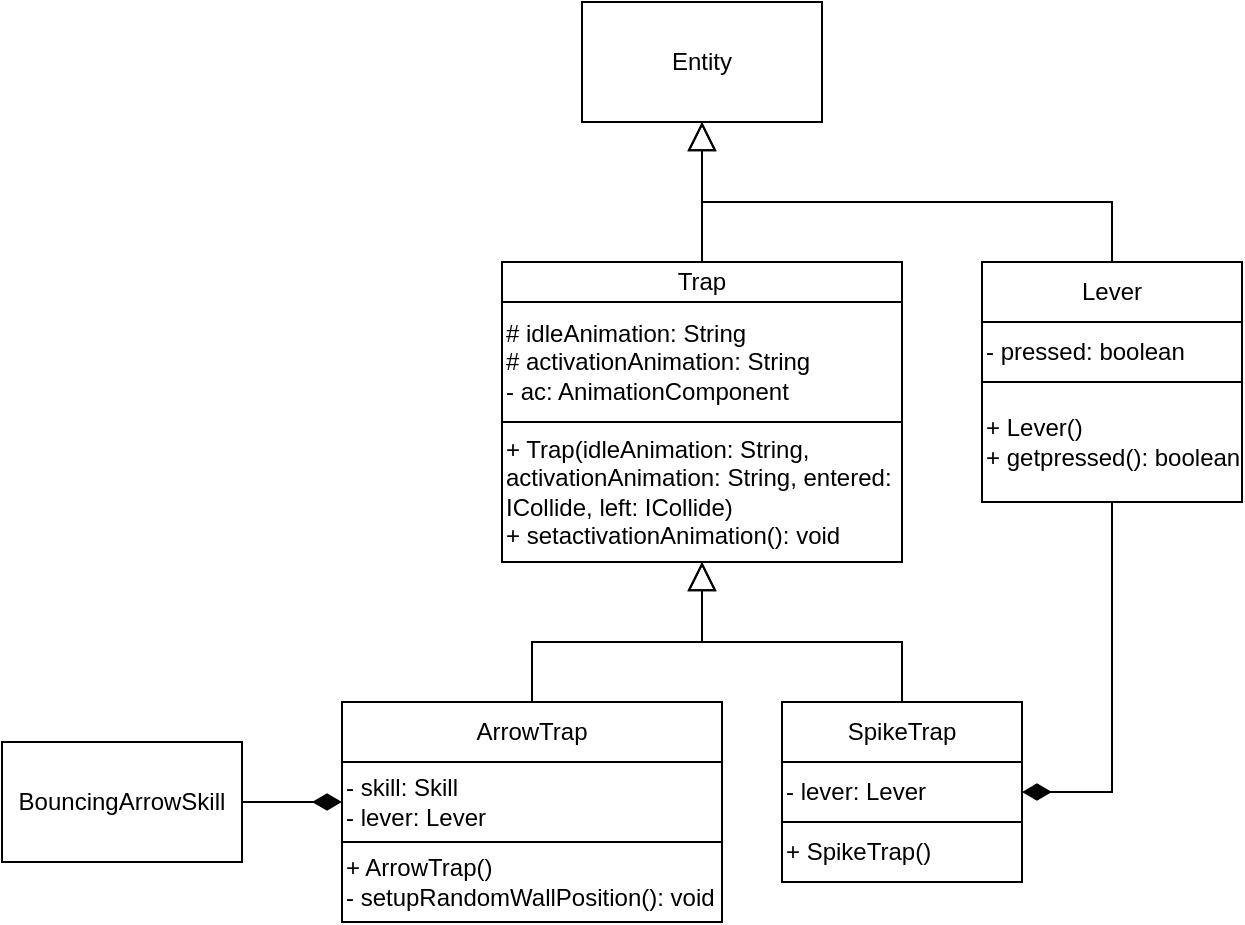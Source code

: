 <mxfile version="21.3.2">
  <diagram name="Seite-1" id="xPqZ9cKaqRI0z6hkNQuW">
    <mxGraphModel dx="961" dy="523" grid="1" gridSize="10" guides="1" tooltips="1" connect="1" arrows="1" fold="1" page="1" pageScale="1" pageWidth="827" pageHeight="1169" math="0" shadow="0">
      <root>
        <mxCell id="0" />
        <mxCell id="1" parent="0" />
        <mxCell id="MJCjCd4tkhjSfopSxuoc-7" style="edgeStyle=orthogonalEdgeStyle;rounded=0;orthogonalLoop=1;jettySize=auto;html=1;exitX=0.5;exitY=0;exitDx=0;exitDy=0;entryX=0.5;entryY=1;entryDx=0;entryDy=0;endArrow=block;endFill=0;endSize=12;" parent="1" source="MJCjCd4tkhjSfopSxuoc-1" target="MJCjCd4tkhjSfopSxuoc-6" edge="1">
          <mxGeometry relative="1" as="geometry" />
        </mxCell>
        <mxCell id="MJCjCd4tkhjSfopSxuoc-1" value="Trap" style="rounded=0;whiteSpace=wrap;html=1;" parent="1" vertex="1">
          <mxGeometry x="380" y="190" width="200" height="20" as="geometry" />
        </mxCell>
        <mxCell id="MJCjCd4tkhjSfopSxuoc-2" value="# idleAnimation: String&lt;br&gt;# activationAnimation: String&lt;br&gt;- ac: AnimationComponent" style="rounded=0;whiteSpace=wrap;html=1;align=left;" parent="1" vertex="1">
          <mxGeometry x="380" y="210" width="200" height="60" as="geometry" />
        </mxCell>
        <mxCell id="MJCjCd4tkhjSfopSxuoc-3" value="+ Trap(idleAnimation: String, activationAnimation: String, entered: ICollide, left: ICollide)&lt;br&gt;+ setactivationAnimation(): void" style="rounded=0;whiteSpace=wrap;html=1;align=left;" parent="1" vertex="1">
          <mxGeometry x="380" y="270" width="200" height="70" as="geometry" />
        </mxCell>
        <mxCell id="MJCjCd4tkhjSfopSxuoc-30" style="edgeStyle=orthogonalEdgeStyle;rounded=0;orthogonalLoop=1;jettySize=auto;html=1;exitX=0.5;exitY=0;exitDx=0;exitDy=0;entryX=0.5;entryY=1;entryDx=0;entryDy=0;endArrow=block;endFill=0;endSize=12;" parent="1" source="MJCjCd4tkhjSfopSxuoc-5" target="MJCjCd4tkhjSfopSxuoc-3" edge="1">
          <mxGeometry relative="1" as="geometry" />
        </mxCell>
        <mxCell id="MJCjCd4tkhjSfopSxuoc-5" value="SpikeTrap" style="rounded=0;whiteSpace=wrap;html=1;" parent="1" vertex="1">
          <mxGeometry x="520" y="410" width="120" height="30" as="geometry" />
        </mxCell>
        <mxCell id="MJCjCd4tkhjSfopSxuoc-6" value="Entity" style="rounded=0;whiteSpace=wrap;html=1;" parent="1" vertex="1">
          <mxGeometry x="420" y="60" width="120" height="60" as="geometry" />
        </mxCell>
        <mxCell id="MJCjCd4tkhjSfopSxuoc-26" style="edgeStyle=orthogonalEdgeStyle;rounded=0;orthogonalLoop=1;jettySize=auto;html=1;exitX=0.5;exitY=0;exitDx=0;exitDy=0;endArrow=block;endFill=0;entryX=0.5;entryY=1;entryDx=0;entryDy=0;endSize=12;" parent="1" source="MJCjCd4tkhjSfopSxuoc-10" target="MJCjCd4tkhjSfopSxuoc-6" edge="1">
          <mxGeometry relative="1" as="geometry">
            <mxPoint x="480" y="140" as="targetPoint" />
          </mxGeometry>
        </mxCell>
        <mxCell id="MJCjCd4tkhjSfopSxuoc-10" value="Lever" style="rounded=0;whiteSpace=wrap;html=1;" parent="1" vertex="1">
          <mxGeometry x="620" y="190" width="130" height="30" as="geometry" />
        </mxCell>
        <mxCell id="MJCjCd4tkhjSfopSxuoc-31" style="edgeStyle=orthogonalEdgeStyle;rounded=0;orthogonalLoop=1;jettySize=auto;html=1;exitX=0.5;exitY=1;exitDx=0;exitDy=0;entryX=1;entryY=0.5;entryDx=0;entryDy=0;endArrow=diamondThin;endFill=1;endSize=12;" parent="1" source="MJCjCd4tkhjSfopSxuoc-11" target="8ZVlO7CsgMEbEGaNUYX8-1" edge="1">
          <mxGeometry relative="1" as="geometry">
            <mxPoint x="300" y="485" as="targetPoint" />
          </mxGeometry>
        </mxCell>
        <mxCell id="MJCjCd4tkhjSfopSxuoc-11" value="+ Lever()&lt;br&gt;+ getpressed(): boolean" style="rounded=0;whiteSpace=wrap;html=1;align=left;" parent="1" vertex="1">
          <mxGeometry x="620" y="250" width="130" height="60" as="geometry" />
        </mxCell>
        <mxCell id="MJCjCd4tkhjSfopSxuoc-25" value="- pressed: boolean" style="rounded=0;whiteSpace=wrap;html=1;align=left;" parent="1" vertex="1">
          <mxGeometry x="620" y="220" width="130" height="30" as="geometry" />
        </mxCell>
        <mxCell id="MJCjCd4tkhjSfopSxuoc-27" value="+ SpikeTrap()" style="rounded=0;whiteSpace=wrap;html=1;align=left;" parent="1" vertex="1">
          <mxGeometry x="520" y="470" width="120" height="30" as="geometry" />
        </mxCell>
        <mxCell id="MJCjCd4tkhjSfopSxuoc-29" style="edgeStyle=orthogonalEdgeStyle;rounded=0;orthogonalLoop=1;jettySize=auto;html=1;exitX=0.5;exitY=0;exitDx=0;exitDy=0;entryX=0.5;entryY=1;entryDx=0;entryDy=0;endArrow=block;endFill=0;endSize=12;" parent="1" source="MJCjCd4tkhjSfopSxuoc-28" target="MJCjCd4tkhjSfopSxuoc-3" edge="1">
          <mxGeometry relative="1" as="geometry" />
        </mxCell>
        <mxCell id="MJCjCd4tkhjSfopSxuoc-28" value="ArrowTrap" style="rounded=0;whiteSpace=wrap;html=1;" parent="1" vertex="1">
          <mxGeometry x="300" y="410" width="190" height="30" as="geometry" />
        </mxCell>
        <mxCell id="MJCjCd4tkhjSfopSxuoc-32" value="- skill: Skill&lt;br&gt;- lever: Lever" style="rounded=0;whiteSpace=wrap;html=1;align=left;" parent="1" vertex="1">
          <mxGeometry x="300" y="440" width="190" height="40" as="geometry" />
        </mxCell>
        <mxCell id="MJCjCd4tkhjSfopSxuoc-35" style="edgeStyle=orthogonalEdgeStyle;rounded=0;orthogonalLoop=1;jettySize=auto;html=1;exitX=1;exitY=0.5;exitDx=0;exitDy=0;entryX=0;entryY=0.5;entryDx=0;entryDy=0;endArrow=diamondThin;endFill=1;endSize=12;" parent="1" source="MJCjCd4tkhjSfopSxuoc-33" target="MJCjCd4tkhjSfopSxuoc-32" edge="1">
          <mxGeometry relative="1" as="geometry" />
        </mxCell>
        <mxCell id="MJCjCd4tkhjSfopSxuoc-33" value="BouncingArrowSkill" style="rounded=0;whiteSpace=wrap;html=1;" parent="1" vertex="1">
          <mxGeometry x="130" y="430" width="120" height="60" as="geometry" />
        </mxCell>
        <mxCell id="MJCjCd4tkhjSfopSxuoc-34" value="+ ArrowTrap()&lt;br&gt;-&amp;nbsp;setupRandomWallPosition&lt;span style=&quot;background-color: initial;&quot;&gt;(): void&lt;/span&gt;" style="rounded=0;whiteSpace=wrap;html=1;align=left;" parent="1" vertex="1">
          <mxGeometry x="300" y="480" width="190" height="40" as="geometry" />
        </mxCell>
        <mxCell id="8ZVlO7CsgMEbEGaNUYX8-1" value="- lever: Lever" style="rounded=0;whiteSpace=wrap;html=1;align=left;" vertex="1" parent="1">
          <mxGeometry x="520" y="440" width="120" height="30" as="geometry" />
        </mxCell>
      </root>
    </mxGraphModel>
  </diagram>
</mxfile>
